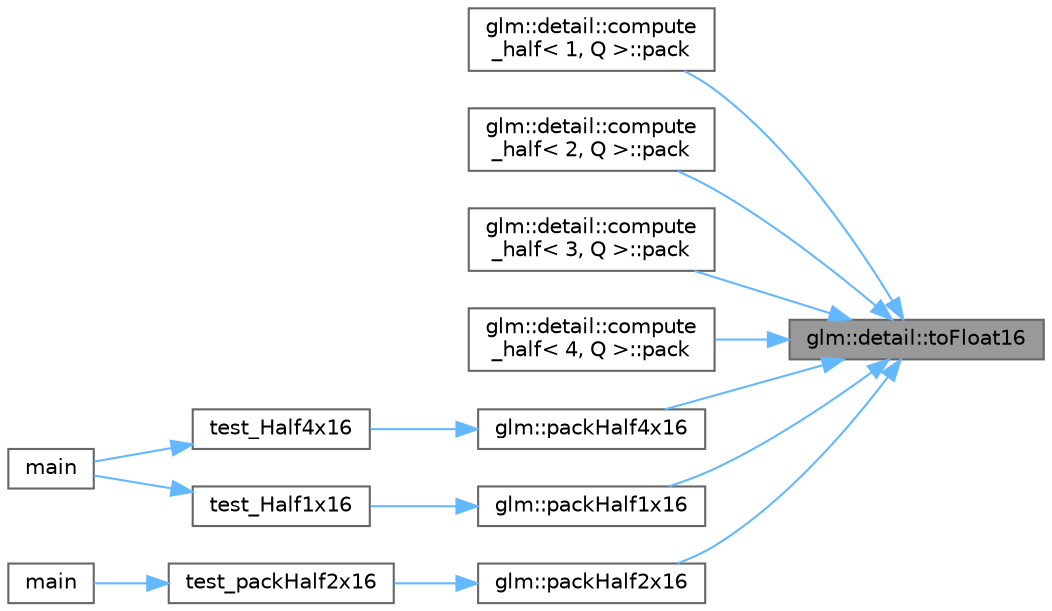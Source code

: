 digraph "glm::detail::toFloat16"
{
 // LATEX_PDF_SIZE
  bgcolor="transparent";
  edge [fontname=Helvetica,fontsize=10,labelfontname=Helvetica,labelfontsize=10];
  node [fontname=Helvetica,fontsize=10,shape=box,height=0.2,width=0.4];
  rankdir="RL";
  Node1 [id="Node000001",label="glm::detail::toFloat16",height=0.2,width=0.4,color="gray40", fillcolor="grey60", style="filled", fontcolor="black",tooltip=" "];
  Node1 -> Node2 [id="edge27_Node000001_Node000002",dir="back",color="steelblue1",style="solid",tooltip=" "];
  Node2 [id="Node000002",label="glm::detail::compute\l_half\< 1, Q \>::pack",height=0.2,width=0.4,color="grey40", fillcolor="white", style="filled",URL="$structglm_1_1detail_1_1compute__half_3_011_00_01_q_01_4.html#aad16e86817d19132e39143806e9b5aa3",tooltip=" "];
  Node1 -> Node3 [id="edge28_Node000001_Node000003",dir="back",color="steelblue1",style="solid",tooltip=" "];
  Node3 [id="Node000003",label="glm::detail::compute\l_half\< 2, Q \>::pack",height=0.2,width=0.4,color="grey40", fillcolor="white", style="filled",URL="$structglm_1_1detail_1_1compute__half_3_012_00_01_q_01_4.html#a914835bebf31c70c33049ed55ce8d844",tooltip=" "];
  Node1 -> Node4 [id="edge29_Node000001_Node000004",dir="back",color="steelblue1",style="solid",tooltip=" "];
  Node4 [id="Node000004",label="glm::detail::compute\l_half\< 3, Q \>::pack",height=0.2,width=0.4,color="grey40", fillcolor="white", style="filled",URL="$structglm_1_1detail_1_1compute__half_3_013_00_01_q_01_4.html#a8c41f591699b2268678175203be4ca72",tooltip=" "];
  Node1 -> Node5 [id="edge30_Node000001_Node000005",dir="back",color="steelblue1",style="solid",tooltip=" "];
  Node5 [id="Node000005",label="glm::detail::compute\l_half\< 4, Q \>::pack",height=0.2,width=0.4,color="grey40", fillcolor="white", style="filled",URL="$structglm_1_1detail_1_1compute__half_3_014_00_01_q_01_4.html#a6117833bb6bfb491ef1a9e2c60bde10b",tooltip=" "];
  Node1 -> Node6 [id="edge31_Node000001_Node000006",dir="back",color="steelblue1",style="solid",tooltip=" "];
  Node6 [id="Node000006",label="glm::packHalf1x16",height=0.2,width=0.4,color="grey40", fillcolor="white", style="filled",URL="$group__gtc__packing.html#gaba534b320836a35372e00af5771dd1a2",tooltip=" "];
  Node6 -> Node7 [id="edge32_Node000006_Node000007",dir="back",color="steelblue1",style="solid",tooltip=" "];
  Node7 [id="Node000007",label="test_Half1x16",height=0.2,width=0.4,color="grey40", fillcolor="white", style="filled",URL="$_classes_2lib_2glm_2test_2gtc_2gtc__packing_8cpp.html#af51579c8488598f8f63e78a7da290e72",tooltip=" "];
  Node7 -> Node8 [id="edge33_Node000007_Node000008",dir="back",color="steelblue1",style="solid",tooltip=" "];
  Node8 [id="Node000008",label="main",height=0.2,width=0.4,color="grey40", fillcolor="white", style="filled",URL="$_classes_2lib_2glm_2test_2gtc_2gtc__packing_8cpp.html#ae66f6b31b5ad750f1fe042a706a4e3d4",tooltip=" "];
  Node1 -> Node9 [id="edge34_Node000001_Node000009",dir="back",color="steelblue1",style="solid",tooltip=" "];
  Node9 [id="Node000009",label="glm::packHalf2x16",height=0.2,width=0.4,color="grey40", fillcolor="white", style="filled",URL="$group__core__func__packing.html#ga20f134b07db3a3d3a38efb2617388c92",tooltip=" "];
  Node9 -> Node10 [id="edge35_Node000009_Node000010",dir="back",color="steelblue1",style="solid",tooltip=" "];
  Node10 [id="Node000010",label="test_packHalf2x16",height=0.2,width=0.4,color="grey40", fillcolor="white", style="filled",URL="$_classes_2lib_2glm_2test_2core_2core__func__packing_8cpp.html#a5c2895b4643e263b05a3c7f3ce499baa",tooltip=" "];
  Node10 -> Node11 [id="edge36_Node000010_Node000011",dir="back",color="steelblue1",style="solid",tooltip=" "];
  Node11 [id="Node000011",label="main",height=0.2,width=0.4,color="grey40", fillcolor="white", style="filled",URL="$_classes_2lib_2glm_2test_2core_2core__func__packing_8cpp.html#ae66f6b31b5ad750f1fe042a706a4e3d4",tooltip=" "];
  Node1 -> Node12 [id="edge37_Node000001_Node000012",dir="back",color="steelblue1",style="solid",tooltip=" "];
  Node12 [id="Node000012",label="glm::packHalf4x16",height=0.2,width=0.4,color="grey40", fillcolor="white", style="filled",URL="$group__gtc__packing.html#ga8104f0b719b7792491f2b789a6dd6f96",tooltip=" "];
  Node12 -> Node13 [id="edge38_Node000012_Node000013",dir="back",color="steelblue1",style="solid",tooltip=" "];
  Node13 [id="Node000013",label="test_Half4x16",height=0.2,width=0.4,color="grey40", fillcolor="white", style="filled",URL="$_classes_2lib_2glm_2test_2gtc_2gtc__packing_8cpp.html#a5b3e35d1cf0b3b0e349ebec1bad3f9d2",tooltip=" "];
  Node13 -> Node8 [id="edge39_Node000013_Node000008",dir="back",color="steelblue1",style="solid",tooltip=" "];
}
